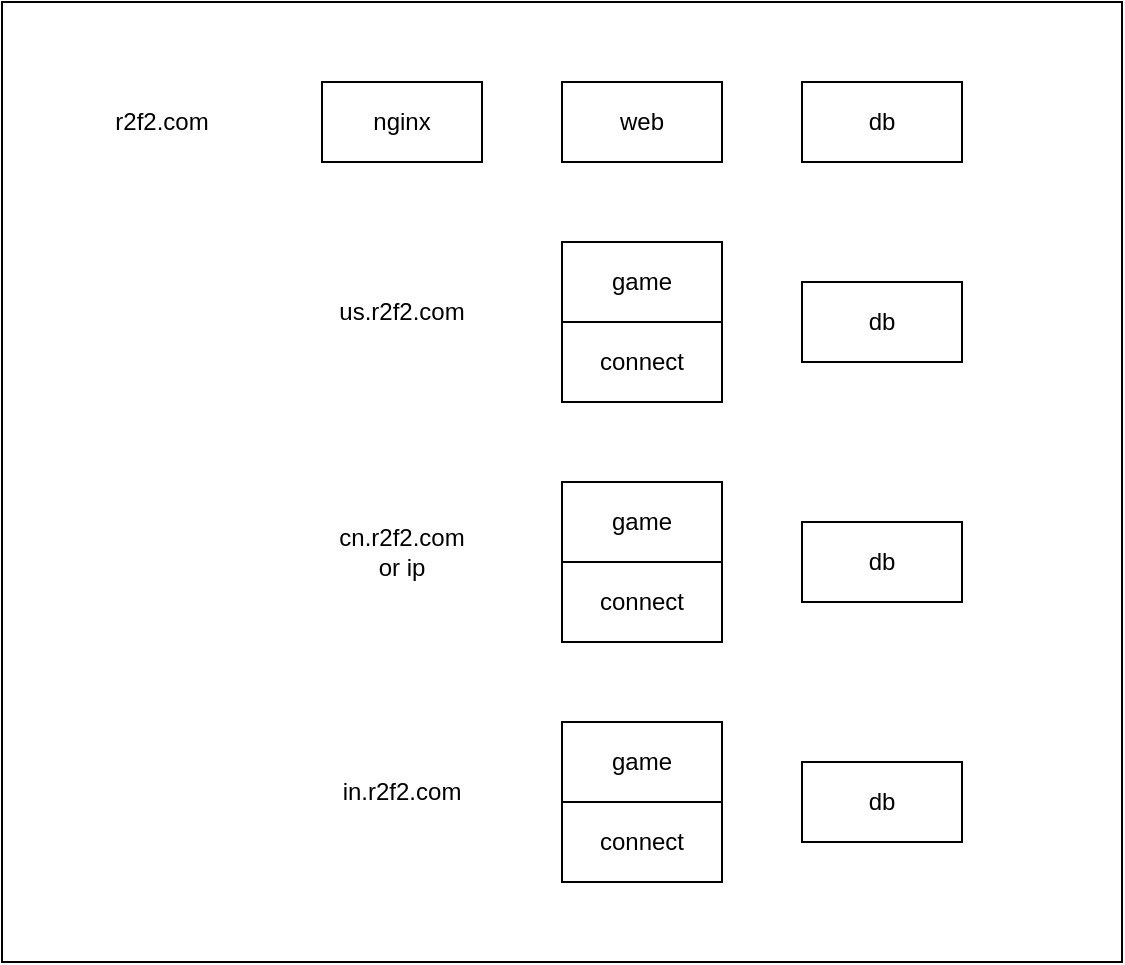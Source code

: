 <mxfile version="22.1.21" type="device">
  <diagram name="Page-1" id="3JYmZaKbXXx_7mXPCtT7">
    <mxGraphModel dx="954" dy="561" grid="1" gridSize="10" guides="1" tooltips="1" connect="1" arrows="1" fold="1" page="1" pageScale="1" pageWidth="827" pageHeight="1169" math="0" shadow="0">
      <root>
        <mxCell id="0" />
        <mxCell id="1" parent="0" />
        <mxCell id="QK-Zpm7hSZg5hhYRGm4s-19" value="" style="rounded=0;whiteSpace=wrap;html=1;" vertex="1" parent="1">
          <mxGeometry x="160" y="160" width="560" height="480" as="geometry" />
        </mxCell>
        <mxCell id="QK-Zpm7hSZg5hhYRGm4s-1" value="nginx" style="rounded=0;whiteSpace=wrap;html=1;" vertex="1" parent="1">
          <mxGeometry x="320" y="200" width="80" height="40" as="geometry" />
        </mxCell>
        <mxCell id="QK-Zpm7hSZg5hhYRGm4s-2" value="web" style="rounded=0;whiteSpace=wrap;html=1;" vertex="1" parent="1">
          <mxGeometry x="440" y="200" width="80" height="40" as="geometry" />
        </mxCell>
        <mxCell id="QK-Zpm7hSZg5hhYRGm4s-3" value="db" style="rounded=0;whiteSpace=wrap;html=1;" vertex="1" parent="1">
          <mxGeometry x="560" y="200" width="80" height="40" as="geometry" />
        </mxCell>
        <mxCell id="QK-Zpm7hSZg5hhYRGm4s-4" value="game" style="rounded=0;whiteSpace=wrap;html=1;" vertex="1" parent="1">
          <mxGeometry x="440" y="280" width="80" height="40" as="geometry" />
        </mxCell>
        <mxCell id="QK-Zpm7hSZg5hhYRGm4s-5" value="connect" style="rounded=0;whiteSpace=wrap;html=1;" vertex="1" parent="1">
          <mxGeometry x="440" y="320" width="80" height="40" as="geometry" />
        </mxCell>
        <mxCell id="QK-Zpm7hSZg5hhYRGm4s-6" value="db" style="rounded=0;whiteSpace=wrap;html=1;" vertex="1" parent="1">
          <mxGeometry x="560" y="300" width="80" height="40" as="geometry" />
        </mxCell>
        <mxCell id="QK-Zpm7hSZg5hhYRGm4s-7" value="us.r2f2.com" style="text;html=1;strokeColor=none;fillColor=none;align=center;verticalAlign=middle;whiteSpace=wrap;rounded=0;" vertex="1" parent="1">
          <mxGeometry x="330" y="300" width="60" height="30" as="geometry" />
        </mxCell>
        <mxCell id="QK-Zpm7hSZg5hhYRGm4s-8" value="game" style="rounded=0;whiteSpace=wrap;html=1;" vertex="1" parent="1">
          <mxGeometry x="440" y="400" width="80" height="40" as="geometry" />
        </mxCell>
        <mxCell id="QK-Zpm7hSZg5hhYRGm4s-9" value="connect" style="rounded=0;whiteSpace=wrap;html=1;" vertex="1" parent="1">
          <mxGeometry x="440" y="440" width="80" height="40" as="geometry" />
        </mxCell>
        <mxCell id="QK-Zpm7hSZg5hhYRGm4s-10" value="db" style="rounded=0;whiteSpace=wrap;html=1;" vertex="1" parent="1">
          <mxGeometry x="560" y="420" width="80" height="40" as="geometry" />
        </mxCell>
        <mxCell id="QK-Zpm7hSZg5hhYRGm4s-11" value="cn.r2f2.com&lt;br&gt;or ip" style="text;html=1;strokeColor=none;fillColor=none;align=center;verticalAlign=middle;whiteSpace=wrap;rounded=0;" vertex="1" parent="1">
          <mxGeometry x="330" y="420" width="60" height="30" as="geometry" />
        </mxCell>
        <mxCell id="QK-Zpm7hSZg5hhYRGm4s-12" value="game" style="rounded=0;whiteSpace=wrap;html=1;" vertex="1" parent="1">
          <mxGeometry x="440" y="520" width="80" height="40" as="geometry" />
        </mxCell>
        <mxCell id="QK-Zpm7hSZg5hhYRGm4s-13" value="connect" style="rounded=0;whiteSpace=wrap;html=1;" vertex="1" parent="1">
          <mxGeometry x="440" y="560" width="80" height="40" as="geometry" />
        </mxCell>
        <mxCell id="QK-Zpm7hSZg5hhYRGm4s-14" value="db" style="rounded=0;whiteSpace=wrap;html=1;" vertex="1" parent="1">
          <mxGeometry x="560" y="540" width="80" height="40" as="geometry" />
        </mxCell>
        <mxCell id="QK-Zpm7hSZg5hhYRGm4s-15" value="in.r2f2.com" style="text;html=1;strokeColor=none;fillColor=none;align=center;verticalAlign=middle;whiteSpace=wrap;rounded=0;" vertex="1" parent="1">
          <mxGeometry x="330" y="540" width="60" height="30" as="geometry" />
        </mxCell>
        <mxCell id="QK-Zpm7hSZg5hhYRGm4s-18" value="r2f2.com" style="text;html=1;strokeColor=none;fillColor=none;align=center;verticalAlign=middle;whiteSpace=wrap;rounded=0;" vertex="1" parent="1">
          <mxGeometry x="210" y="205" width="60" height="30" as="geometry" />
        </mxCell>
      </root>
    </mxGraphModel>
  </diagram>
</mxfile>
